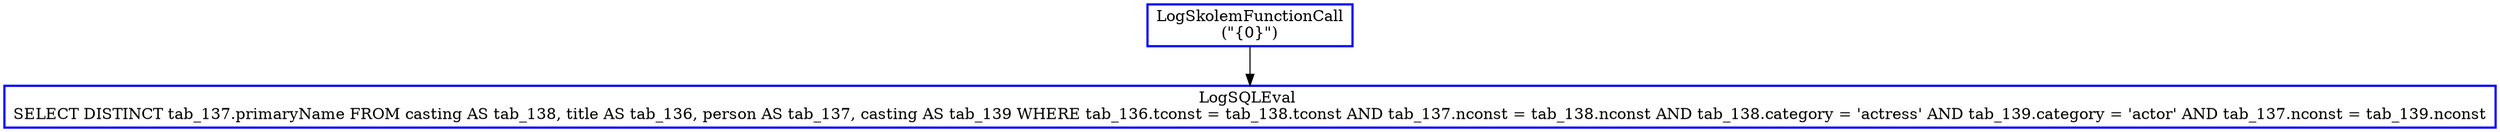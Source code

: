 digraph  g{
node [shape=rectangle, color=black, fontcolor=black, style=bold]
0 [label="LogSkolemFunctionCall
(\"{0}\")" , color = blue] ; 
1 [label="LogSQLEval 
SELECT DISTINCT tab_137.primaryName FROM casting AS tab_138, title AS tab_136, person AS tab_137, casting AS tab_139 WHERE tab_136.tconst = tab_138.tconst AND tab_137.nconst = tab_138.nconst AND tab_138.category = 'actress' AND tab_139.category = 'actor' AND tab_137.nconst = tab_139.nconst", color = blue] ; 
0 -> 1 ; 
}


